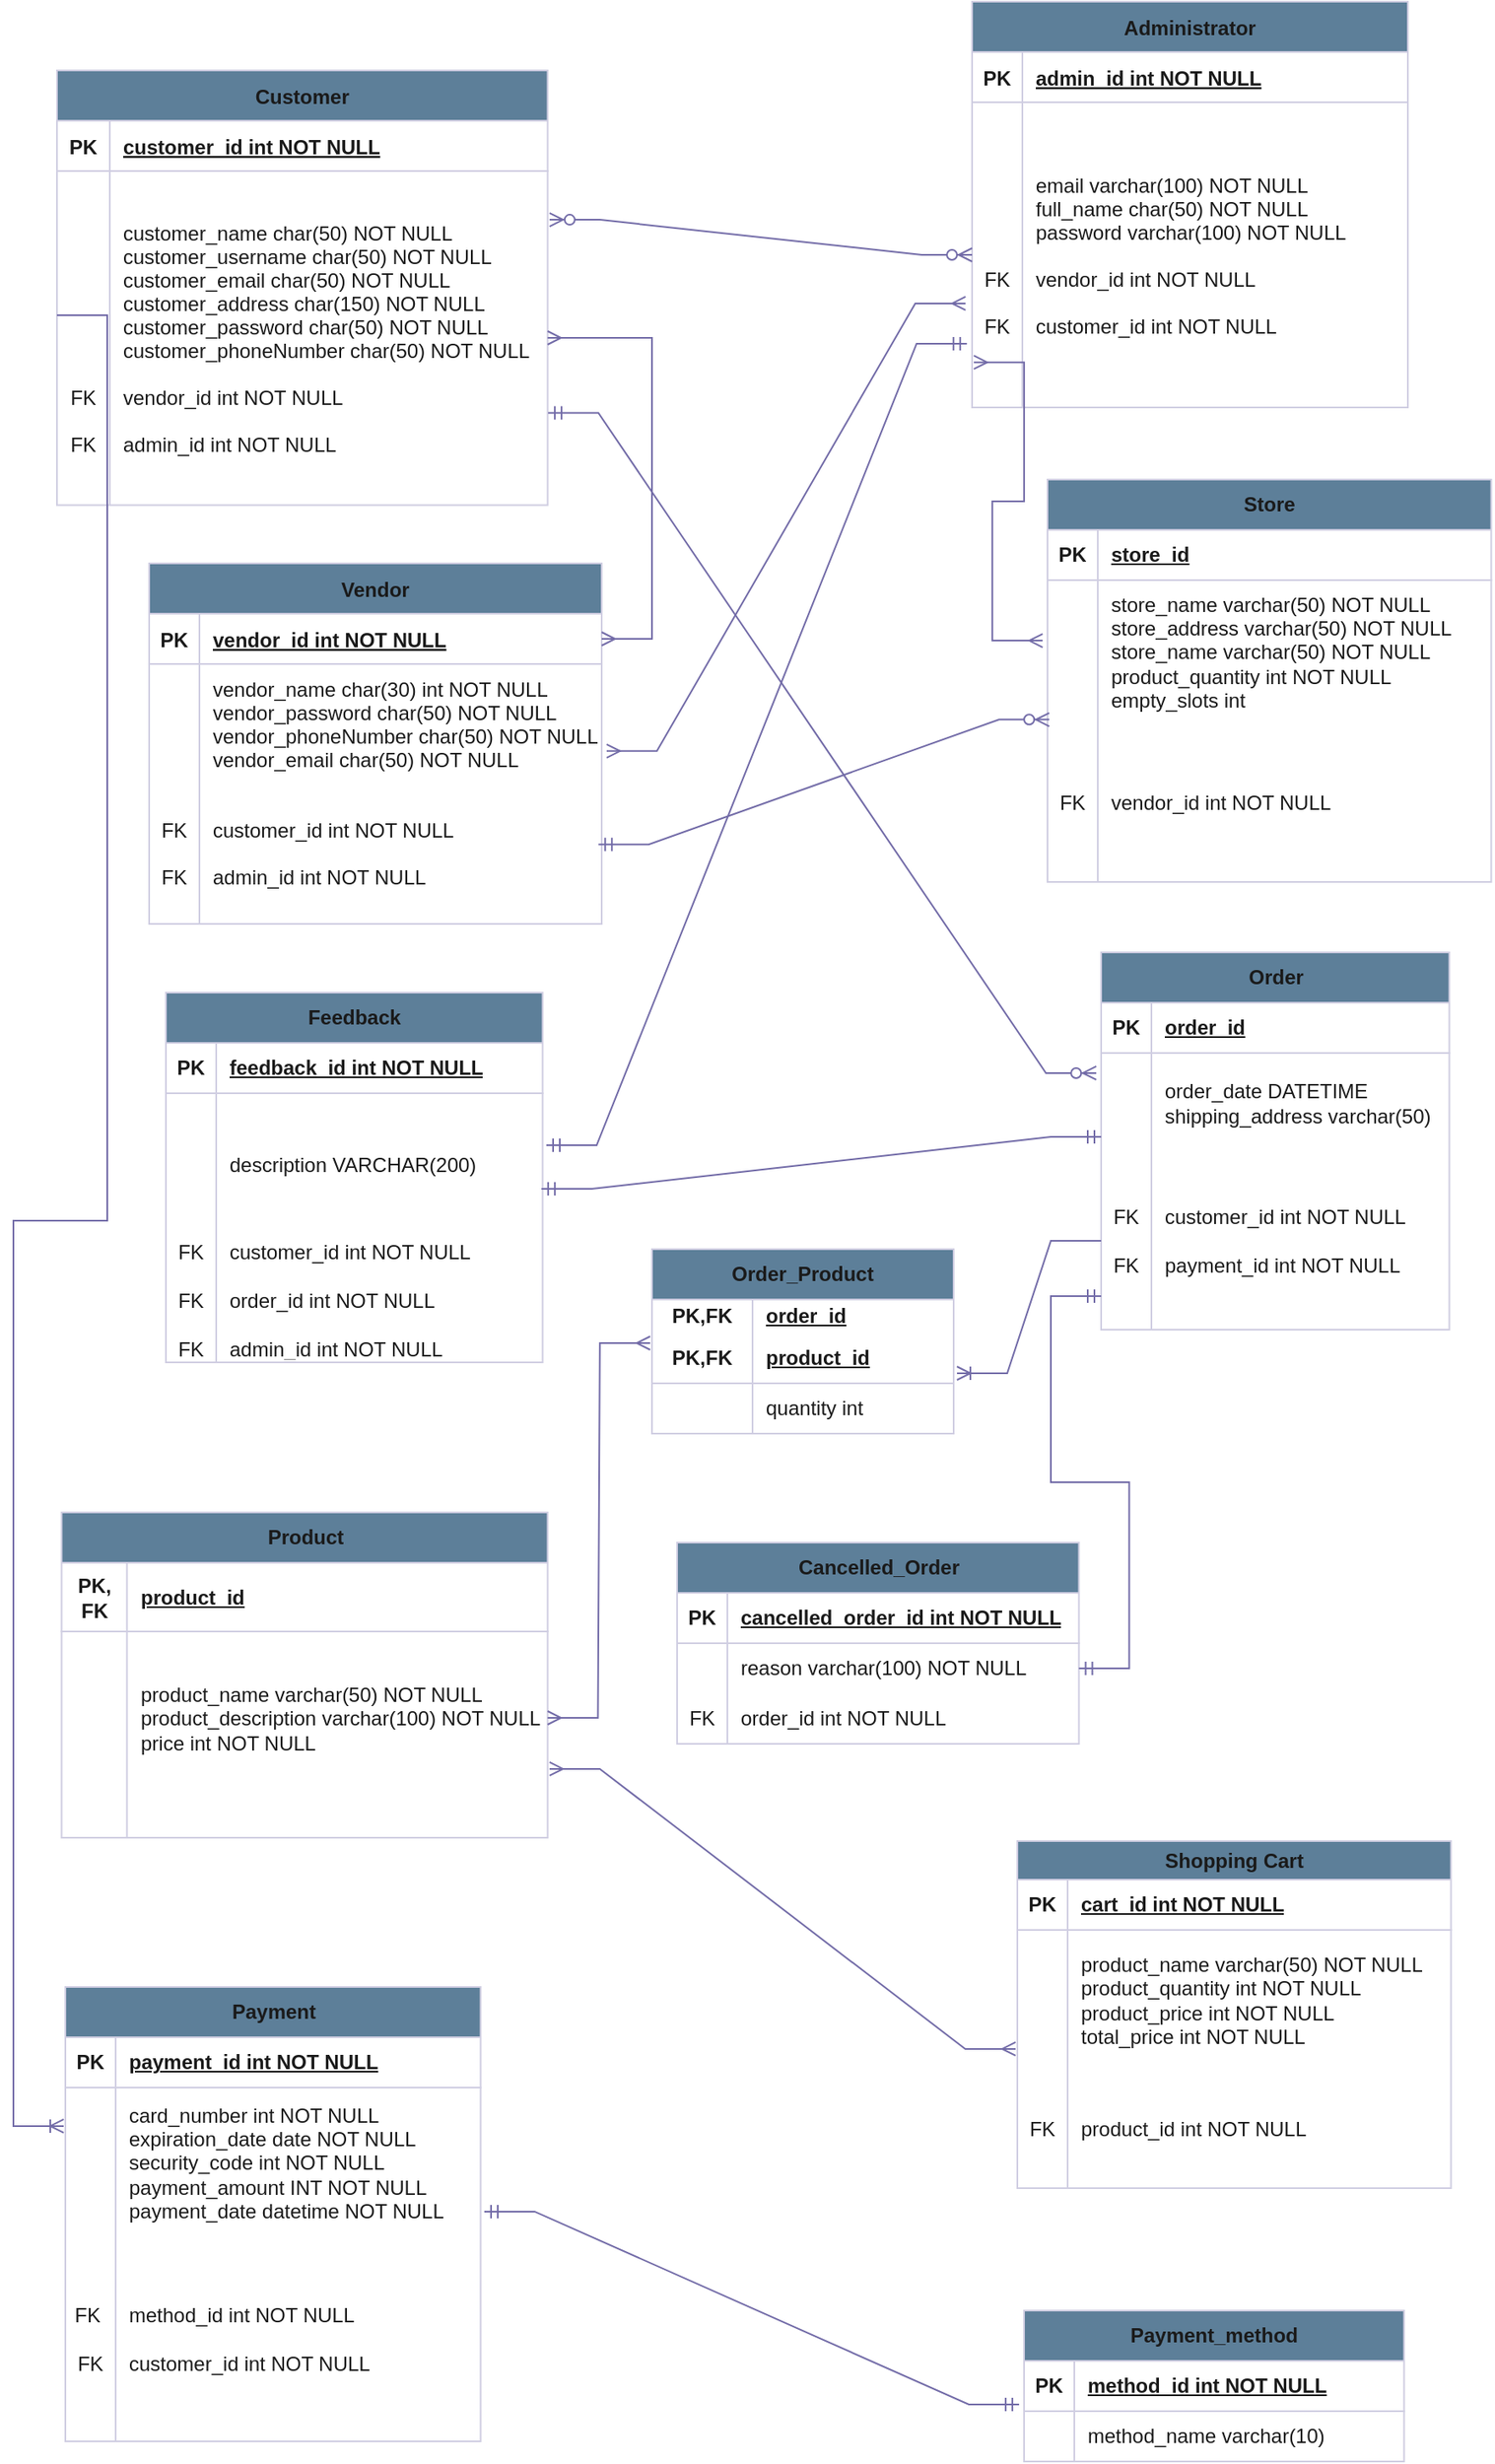 <mxfile version="21.2.8" type="device">
  <diagram id="R2lEEEUBdFMjLlhIrx00" name="Page-1">
    <mxGraphModel dx="1970" dy="532" grid="0" gridSize="10" guides="1" tooltips="1" connect="1" arrows="0" fold="1" page="1" pageScale="1" pageWidth="850" pageHeight="1100" math="0" shadow="0" extFonts="Permanent Marker^https://fonts.googleapis.com/css?family=Permanent+Marker">
      <root>
        <mxCell id="0" />
        <mxCell id="1" parent="0" />
        <mxCell id="C-vyLk0tnHw3VtMMgP7b-2" value="Administrator" style="shape=table;startSize=30;container=1;collapsible=1;childLayout=tableLayout;fixedRows=1;rowLines=0;fontStyle=1;align=center;resizeLast=1;rounded=0;swimlaneLine=1;labelBackgroundColor=none;fillColor=#5D7F99;strokeColor=#D0CEE2;fontColor=#1A1A1A;" parent="1" vertex="1">
          <mxGeometry x="549" y="3" width="260" height="242" as="geometry">
            <mxRectangle x="450" y="120" width="120" height="30" as="alternateBounds" />
          </mxGeometry>
        </mxCell>
        <mxCell id="C-vyLk0tnHw3VtMMgP7b-3" value="" style="shape=partialRectangle;collapsible=0;dropTarget=0;pointerEvents=0;fillColor=none;points=[[0,0.5],[1,0.5]];portConstraint=eastwest;top=0;left=0;right=0;bottom=1;labelBackgroundColor=none;strokeColor=#D0CEE2;fontColor=#1A1A1A;" parent="C-vyLk0tnHw3VtMMgP7b-2" vertex="1">
          <mxGeometry y="30" width="260" height="30" as="geometry" />
        </mxCell>
        <mxCell id="C-vyLk0tnHw3VtMMgP7b-4" value="PK" style="shape=partialRectangle;overflow=hidden;connectable=0;fillColor=none;top=0;left=0;bottom=0;right=0;fontStyle=1;labelBackgroundColor=none;strokeColor=#D0CEE2;fontColor=#1A1A1A;" parent="C-vyLk0tnHw3VtMMgP7b-3" vertex="1">
          <mxGeometry width="30" height="30" as="geometry">
            <mxRectangle width="30" height="30" as="alternateBounds" />
          </mxGeometry>
        </mxCell>
        <mxCell id="C-vyLk0tnHw3VtMMgP7b-5" value="admin_id int NOT NULL " style="shape=partialRectangle;overflow=hidden;connectable=0;fillColor=none;top=0;left=0;bottom=0;right=0;align=left;spacingLeft=6;fontStyle=5;labelBackgroundColor=none;strokeColor=#D0CEE2;fontColor=#1A1A1A;" parent="C-vyLk0tnHw3VtMMgP7b-3" vertex="1">
          <mxGeometry x="30" width="230" height="30" as="geometry">
            <mxRectangle width="230" height="30" as="alternateBounds" />
          </mxGeometry>
        </mxCell>
        <mxCell id="C-vyLk0tnHw3VtMMgP7b-9" value="" style="shape=partialRectangle;collapsible=0;dropTarget=0;pointerEvents=0;fillColor=none;points=[[0,0.5],[1,0.5]];portConstraint=eastwest;top=0;left=0;right=0;bottom=0;labelBackgroundColor=none;strokeColor=#D0CEE2;fontColor=#1A1A1A;" parent="C-vyLk0tnHw3VtMMgP7b-2" vertex="1">
          <mxGeometry y="60" width="260" height="182" as="geometry" />
        </mxCell>
        <mxCell id="C-vyLk0tnHw3VtMMgP7b-10" value="&#xa;&#xa;&#xa;&#xa;FK&#xa;&#xa;FK" style="shape=partialRectangle;overflow=hidden;connectable=0;fillColor=none;top=0;left=0;bottom=0;right=0;labelBackgroundColor=none;strokeColor=#D0CEE2;fontColor=#1A1A1A;" parent="C-vyLk0tnHw3VtMMgP7b-9" vertex="1">
          <mxGeometry width="30" height="182" as="geometry">
            <mxRectangle width="30" height="182" as="alternateBounds" />
          </mxGeometry>
        </mxCell>
        <mxCell id="C-vyLk0tnHw3VtMMgP7b-11" value="email varchar(100) NOT NULL&#xa;full_name char(50) NOT NULL&#xa;password varchar(100) NOT NULL&#xa;&#xa;vendor_id int NOT NULL&#xa;&#xa;customer_id int NOT NULL" style="shape=partialRectangle;overflow=hidden;connectable=0;fillColor=none;top=0;left=0;bottom=0;right=0;align=left;spacingLeft=6;labelBackgroundColor=none;strokeColor=#D0CEE2;fontColor=#1A1A1A;" parent="C-vyLk0tnHw3VtMMgP7b-9" vertex="1">
          <mxGeometry x="30" width="230" height="182" as="geometry">
            <mxRectangle width="230" height="182" as="alternateBounds" />
          </mxGeometry>
        </mxCell>
        <mxCell id="C-vyLk0tnHw3VtMMgP7b-13" value="Vendor" style="shape=table;startSize=30;container=1;collapsible=1;childLayout=tableLayout;fixedRows=1;rowLines=0;fontStyle=1;align=center;resizeLast=1;labelBackgroundColor=none;fillColor=#5D7F99;strokeColor=#D0CEE2;fontColor=#1A1A1A;" parent="1" vertex="1">
          <mxGeometry x="58" y="338" width="270" height="215" as="geometry" />
        </mxCell>
        <mxCell id="C-vyLk0tnHw3VtMMgP7b-14" value="" style="shape=partialRectangle;collapsible=0;dropTarget=0;pointerEvents=0;fillColor=none;points=[[0,0.5],[1,0.5]];portConstraint=eastwest;top=0;left=0;right=0;bottom=1;labelBackgroundColor=none;strokeColor=#D0CEE2;fontColor=#1A1A1A;" parent="C-vyLk0tnHw3VtMMgP7b-13" vertex="1">
          <mxGeometry y="30" width="270" height="30" as="geometry" />
        </mxCell>
        <mxCell id="C-vyLk0tnHw3VtMMgP7b-15" value="PK" style="shape=partialRectangle;overflow=hidden;connectable=0;fillColor=none;top=0;left=0;bottom=0;right=0;fontStyle=1;labelBackgroundColor=none;strokeColor=#D0CEE2;fontColor=#1A1A1A;" parent="C-vyLk0tnHw3VtMMgP7b-14" vertex="1">
          <mxGeometry width="30" height="30" as="geometry">
            <mxRectangle width="30" height="30" as="alternateBounds" />
          </mxGeometry>
        </mxCell>
        <mxCell id="C-vyLk0tnHw3VtMMgP7b-16" value="vendor_id int NOT NULL " style="shape=partialRectangle;overflow=hidden;connectable=0;fillColor=none;top=0;left=0;bottom=0;right=0;align=left;spacingLeft=6;fontStyle=5;labelBackgroundColor=none;strokeColor=#D0CEE2;fontColor=#1A1A1A;" parent="C-vyLk0tnHw3VtMMgP7b-14" vertex="1">
          <mxGeometry x="30" width="240" height="30" as="geometry">
            <mxRectangle width="240" height="30" as="alternateBounds" />
          </mxGeometry>
        </mxCell>
        <mxCell id="C-vyLk0tnHw3VtMMgP7b-17" value="" style="shape=partialRectangle;collapsible=0;dropTarget=0;pointerEvents=0;fillColor=none;points=[[0,0.5],[1,0.5]];portConstraint=eastwest;top=0;left=0;right=0;bottom=0;labelBackgroundColor=none;strokeColor=#D0CEE2;fontColor=#1A1A1A;" parent="C-vyLk0tnHw3VtMMgP7b-13" vertex="1">
          <mxGeometry y="60" width="270" height="155" as="geometry" />
        </mxCell>
        <mxCell id="C-vyLk0tnHw3VtMMgP7b-18" value="&#xa;&#xa;&#xa;&#xa;&#xa;FK&#xa;&#xa;FK" style="shape=partialRectangle;overflow=hidden;connectable=0;fillColor=none;top=0;left=0;bottom=0;right=0;labelBackgroundColor=none;strokeColor=#D0CEE2;fontColor=#1A1A1A;" parent="C-vyLk0tnHw3VtMMgP7b-17" vertex="1">
          <mxGeometry width="30" height="155" as="geometry">
            <mxRectangle width="30" height="155" as="alternateBounds" />
          </mxGeometry>
        </mxCell>
        <mxCell id="C-vyLk0tnHw3VtMMgP7b-19" value="vendor_name char(30) int NOT NULL&#xa;vendor_password char(50) NOT NULL&#xa;vendor_phoneNumber char(50) NOT NULL&#xa;vendor_email char(50) NOT NULL&#xa;&#xa;&#xa;customer_id int NOT NULL&#xa;&#xa;admin_id int NOT NULL&#xa;" style="shape=partialRectangle;overflow=hidden;connectable=0;fillColor=none;top=0;left=0;bottom=0;right=0;align=left;spacingLeft=6;labelBackgroundColor=none;strokeColor=#D0CEE2;fontColor=#1A1A1A;" parent="C-vyLk0tnHw3VtMMgP7b-17" vertex="1">
          <mxGeometry x="30" width="240" height="155" as="geometry">
            <mxRectangle width="240" height="155" as="alternateBounds" />
          </mxGeometry>
        </mxCell>
        <mxCell id="C-vyLk0tnHw3VtMMgP7b-23" value="Customer" style="shape=table;startSize=30;container=1;collapsible=1;childLayout=tableLayout;fixedRows=1;rowLines=0;fontStyle=1;align=center;resizeLast=1;labelBackgroundColor=none;fillColor=#5D7F99;strokeColor=#D0CEE2;fontColor=#1A1A1A;" parent="1" vertex="1">
          <mxGeometry x="3" y="44" width="292.75" height="259.25" as="geometry" />
        </mxCell>
        <mxCell id="C-vyLk0tnHw3VtMMgP7b-24" value="" style="shape=partialRectangle;collapsible=0;dropTarget=0;pointerEvents=0;fillColor=none;points=[[0,0.5],[1,0.5]];portConstraint=eastwest;top=0;left=0;right=0;bottom=1;labelBackgroundColor=none;strokeColor=#D0CEE2;fontColor=#1A1A1A;" parent="C-vyLk0tnHw3VtMMgP7b-23" vertex="1">
          <mxGeometry y="30" width="292.75" height="30" as="geometry" />
        </mxCell>
        <mxCell id="C-vyLk0tnHw3VtMMgP7b-25" value="PK" style="shape=partialRectangle;overflow=hidden;connectable=0;fillColor=none;top=0;left=0;bottom=0;right=0;fontStyle=1;labelBackgroundColor=none;strokeColor=#D0CEE2;fontColor=#1A1A1A;" parent="C-vyLk0tnHw3VtMMgP7b-24" vertex="1">
          <mxGeometry width="31.5" height="30" as="geometry">
            <mxRectangle width="31.5" height="30" as="alternateBounds" />
          </mxGeometry>
        </mxCell>
        <mxCell id="C-vyLk0tnHw3VtMMgP7b-26" value="customer_id int NOT NULL " style="shape=partialRectangle;overflow=hidden;connectable=0;fillColor=none;top=0;left=0;bottom=0;right=0;align=left;spacingLeft=6;fontStyle=5;labelBackgroundColor=none;strokeColor=#D0CEE2;fontColor=#1A1A1A;" parent="C-vyLk0tnHw3VtMMgP7b-24" vertex="1">
          <mxGeometry x="31.5" width="261.25" height="30" as="geometry">
            <mxRectangle width="261.25" height="30" as="alternateBounds" />
          </mxGeometry>
        </mxCell>
        <mxCell id="C-vyLk0tnHw3VtMMgP7b-27" value="" style="shape=partialRectangle;collapsible=0;dropTarget=0;pointerEvents=0;fillColor=none;points=[[0,0.5],[1,0.5]];portConstraint=eastwest;top=0;left=0;right=0;bottom=0;labelBackgroundColor=none;strokeColor=#D0CEE2;fontColor=#1A1A1A;" parent="C-vyLk0tnHw3VtMMgP7b-23" vertex="1">
          <mxGeometry y="60" width="292.75" height="199" as="geometry" />
        </mxCell>
        <mxCell id="C-vyLk0tnHw3VtMMgP7b-28" value="&#xa;&#xa;&#xa;&#xa;&#xa;&#xa;&#xa;FK&#xa;&#xa;FK" style="shape=partialRectangle;overflow=hidden;connectable=0;fillColor=none;top=0;left=0;bottom=0;right=0;labelBackgroundColor=none;strokeColor=#D0CEE2;fontColor=#1A1A1A;" parent="C-vyLk0tnHw3VtMMgP7b-27" vertex="1">
          <mxGeometry width="31.5" height="199" as="geometry">
            <mxRectangle width="31.5" height="199" as="alternateBounds" />
          </mxGeometry>
        </mxCell>
        <mxCell id="C-vyLk0tnHw3VtMMgP7b-29" value="customer_name char(50) NOT NULL&#xa;customer_username char(50) NOT NULL&#xa;customer_email char(50) NOT NULL&#xa;customer_address char(150) NOT NULL&#xa;customer_password char(50) NOT NULL&#xa;customer_phoneNumber char(50) NOT NULL&#xa;&#xa;vendor_id int NOT NULL&#xa;&#xa;admin_id int NOT NULL" style="shape=partialRectangle;overflow=hidden;connectable=0;fillColor=none;top=0;left=0;bottom=0;right=0;align=left;spacingLeft=6;labelBackgroundColor=none;strokeColor=#D0CEE2;fontColor=#1A1A1A;" parent="C-vyLk0tnHw3VtMMgP7b-27" vertex="1">
          <mxGeometry x="31.5" width="261.25" height="199" as="geometry">
            <mxRectangle width="261.25" height="199" as="alternateBounds" />
          </mxGeometry>
        </mxCell>
        <mxCell id="2vAVYUKRuK6snD1z7z8g-1" value="" style="edgeStyle=entityRelationEdgeStyle;fontSize=12;html=1;endArrow=ERzeroToMany;endFill=1;startArrow=ERzeroToMany;rounded=0;exitX=1.004;exitY=0.146;exitDx=0;exitDy=0;labelBackgroundColor=none;strokeColor=#736CA8;fontColor=default;exitPerimeter=0;" parent="1" source="C-vyLk0tnHw3VtMMgP7b-27" edge="1" target="C-vyLk0tnHw3VtMMgP7b-9">
          <mxGeometry width="100" height="100" relative="1" as="geometry">
            <mxPoint x="355" y="266" as="sourcePoint" />
            <mxPoint x="450" y="166" as="targetPoint" />
          </mxGeometry>
        </mxCell>
        <mxCell id="b9A2-R6nd02XEGGfmgkH-1" value="Feedback" style="shape=table;startSize=30;container=1;collapsible=1;childLayout=tableLayout;fixedRows=1;rowLines=0;fontStyle=1;align=center;resizeLast=1;html=1;labelBackgroundColor=none;fillColor=#5D7F99;strokeColor=#D0CEE2;fontColor=#1A1A1A;" vertex="1" parent="1">
          <mxGeometry x="68" y="594" width="224.75" height="220.5" as="geometry" />
        </mxCell>
        <mxCell id="b9A2-R6nd02XEGGfmgkH-2" value="" style="shape=tableRow;horizontal=0;startSize=0;swimlaneHead=0;swimlaneBody=0;fillColor=none;collapsible=0;dropTarget=0;points=[[0,0.5],[1,0.5]];portConstraint=eastwest;top=0;left=0;right=0;bottom=1;labelBackgroundColor=none;strokeColor=#D0CEE2;fontColor=#1A1A1A;" vertex="1" parent="b9A2-R6nd02XEGGfmgkH-1">
          <mxGeometry y="30" width="224.75" height="30" as="geometry" />
        </mxCell>
        <mxCell id="b9A2-R6nd02XEGGfmgkH-3" value="PK" style="shape=partialRectangle;connectable=0;fillColor=none;top=0;left=0;bottom=0;right=0;fontStyle=1;overflow=hidden;whiteSpace=wrap;html=1;labelBackgroundColor=none;strokeColor=#D0CEE2;fontColor=#1A1A1A;" vertex="1" parent="b9A2-R6nd02XEGGfmgkH-2">
          <mxGeometry width="30" height="30" as="geometry">
            <mxRectangle width="30" height="30" as="alternateBounds" />
          </mxGeometry>
        </mxCell>
        <mxCell id="b9A2-R6nd02XEGGfmgkH-4" value="feedback_id int NOT NULL" style="shape=partialRectangle;connectable=0;fillColor=none;top=0;left=0;bottom=0;right=0;align=left;spacingLeft=6;fontStyle=5;overflow=hidden;whiteSpace=wrap;html=1;labelBackgroundColor=none;strokeColor=#D0CEE2;fontColor=#1A1A1A;" vertex="1" parent="b9A2-R6nd02XEGGfmgkH-2">
          <mxGeometry x="30" width="194.75" height="30" as="geometry">
            <mxRectangle width="194.75" height="30" as="alternateBounds" />
          </mxGeometry>
        </mxCell>
        <mxCell id="b9A2-R6nd02XEGGfmgkH-5" value="" style="shape=tableRow;horizontal=0;startSize=0;swimlaneHead=0;swimlaneBody=0;fillColor=none;collapsible=0;dropTarget=0;points=[[0,0.5],[1,0.5]];portConstraint=eastwest;top=0;left=0;right=0;bottom=0;labelBackgroundColor=none;strokeColor=#D0CEE2;fontColor=#1A1A1A;" vertex="1" parent="b9A2-R6nd02XEGGfmgkH-1">
          <mxGeometry y="60" width="224.75" height="85" as="geometry" />
        </mxCell>
        <mxCell id="b9A2-R6nd02XEGGfmgkH-6" value="" style="shape=partialRectangle;connectable=0;fillColor=none;top=0;left=0;bottom=0;right=0;editable=1;overflow=hidden;whiteSpace=wrap;html=1;labelBackgroundColor=none;strokeColor=#D0CEE2;fontColor=#1A1A1A;" vertex="1" parent="b9A2-R6nd02XEGGfmgkH-5">
          <mxGeometry width="30" height="85" as="geometry">
            <mxRectangle width="30" height="85" as="alternateBounds" />
          </mxGeometry>
        </mxCell>
        <mxCell id="b9A2-R6nd02XEGGfmgkH-7" value="description VARCHAR(200)&lt;br&gt;" style="shape=partialRectangle;connectable=0;fillColor=none;top=0;left=0;bottom=0;right=0;align=left;spacingLeft=6;overflow=hidden;whiteSpace=wrap;html=1;labelBackgroundColor=none;strokeColor=#D0CEE2;fontColor=#1A1A1A;" vertex="1" parent="b9A2-R6nd02XEGGfmgkH-5">
          <mxGeometry x="30" width="194.75" height="85" as="geometry">
            <mxRectangle width="194.75" height="85" as="alternateBounds" />
          </mxGeometry>
        </mxCell>
        <mxCell id="b9A2-R6nd02XEGGfmgkH-11" value="" style="shape=tableRow;horizontal=0;startSize=0;swimlaneHead=0;swimlaneBody=0;fillColor=none;collapsible=0;dropTarget=0;points=[[0,0.5],[1,0.5]];portConstraint=eastwest;top=0;left=0;right=0;bottom=0;labelBackgroundColor=none;strokeColor=#D0CEE2;fontColor=#1A1A1A;" vertex="1" parent="b9A2-R6nd02XEGGfmgkH-1">
          <mxGeometry y="145" width="224.75" height="75" as="geometry" />
        </mxCell>
        <mxCell id="b9A2-R6nd02XEGGfmgkH-12" value="FK&lt;br&gt;&lt;br&gt;FK&lt;br&gt;&lt;br&gt;FK" style="shape=partialRectangle;connectable=0;fillColor=none;top=0;left=0;bottom=0;right=0;editable=1;overflow=hidden;whiteSpace=wrap;html=1;labelBackgroundColor=none;strokeColor=#D0CEE2;fontColor=#1A1A1A;" vertex="1" parent="b9A2-R6nd02XEGGfmgkH-11">
          <mxGeometry width="30" height="75" as="geometry">
            <mxRectangle width="30" height="75" as="alternateBounds" />
          </mxGeometry>
        </mxCell>
        <mxCell id="b9A2-R6nd02XEGGfmgkH-13" value="customer_id int NOT NULL&lt;br&gt;&lt;br&gt;order_id int NOT NULL&lt;br&gt;&lt;br&gt;admin_id int NOT NULL" style="shape=partialRectangle;connectable=0;fillColor=none;top=0;left=0;bottom=0;right=0;align=left;spacingLeft=6;overflow=hidden;whiteSpace=wrap;html=1;labelBackgroundColor=none;strokeColor=#D0CEE2;fontColor=#1A1A1A;" vertex="1" parent="b9A2-R6nd02XEGGfmgkH-11">
          <mxGeometry x="30" width="194.75" height="75" as="geometry">
            <mxRectangle width="194.75" height="75" as="alternateBounds" />
          </mxGeometry>
        </mxCell>
        <mxCell id="b9A2-R6nd02XEGGfmgkH-16" value="Order" style="shape=table;startSize=30;container=1;collapsible=1;childLayout=tableLayout;fixedRows=1;rowLines=0;fontStyle=1;align=center;resizeLast=1;html=1;labelBackgroundColor=none;fillColor=#5D7F99;strokeColor=#D0CEE2;fontColor=#1A1A1A;" vertex="1" parent="1">
          <mxGeometry x="626" y="570" width="207.75" height="225" as="geometry" />
        </mxCell>
        <mxCell id="b9A2-R6nd02XEGGfmgkH-17" value="" style="shape=tableRow;horizontal=0;startSize=0;swimlaneHead=0;swimlaneBody=0;fillColor=none;collapsible=0;dropTarget=0;points=[[0,0.5],[1,0.5]];portConstraint=eastwest;top=0;left=0;right=0;bottom=1;labelBackgroundColor=none;strokeColor=#D0CEE2;fontColor=#1A1A1A;" vertex="1" parent="b9A2-R6nd02XEGGfmgkH-16">
          <mxGeometry y="30" width="207.75" height="30" as="geometry" />
        </mxCell>
        <mxCell id="b9A2-R6nd02XEGGfmgkH-18" value="PK" style="shape=partialRectangle;connectable=0;fillColor=none;top=0;left=0;bottom=0;right=0;fontStyle=1;overflow=hidden;whiteSpace=wrap;html=1;labelBackgroundColor=none;strokeColor=#D0CEE2;fontColor=#1A1A1A;" vertex="1" parent="b9A2-R6nd02XEGGfmgkH-17">
          <mxGeometry width="30" height="30" as="geometry">
            <mxRectangle width="30" height="30" as="alternateBounds" />
          </mxGeometry>
        </mxCell>
        <mxCell id="b9A2-R6nd02XEGGfmgkH-19" value="order_id" style="shape=partialRectangle;connectable=0;fillColor=none;top=0;left=0;bottom=0;right=0;align=left;spacingLeft=6;fontStyle=5;overflow=hidden;whiteSpace=wrap;html=1;labelBackgroundColor=none;strokeColor=#D0CEE2;fontColor=#1A1A1A;" vertex="1" parent="b9A2-R6nd02XEGGfmgkH-17">
          <mxGeometry x="30" width="177.75" height="30" as="geometry">
            <mxRectangle width="177.75" height="30" as="alternateBounds" />
          </mxGeometry>
        </mxCell>
        <mxCell id="b9A2-R6nd02XEGGfmgkH-20" value="" style="shape=tableRow;horizontal=0;startSize=0;swimlaneHead=0;swimlaneBody=0;fillColor=none;collapsible=0;dropTarget=0;points=[[0,0.5],[1,0.5]];portConstraint=eastwest;top=0;left=0;right=0;bottom=0;labelBackgroundColor=none;strokeColor=#D0CEE2;fontColor=#1A1A1A;" vertex="1" parent="b9A2-R6nd02XEGGfmgkH-16">
          <mxGeometry y="60" width="207.75" height="59" as="geometry" />
        </mxCell>
        <mxCell id="b9A2-R6nd02XEGGfmgkH-21" value="" style="shape=partialRectangle;connectable=0;fillColor=none;top=0;left=0;bottom=0;right=0;editable=1;overflow=hidden;whiteSpace=wrap;html=1;labelBackgroundColor=none;strokeColor=#D0CEE2;fontColor=#1A1A1A;" vertex="1" parent="b9A2-R6nd02XEGGfmgkH-20">
          <mxGeometry width="30" height="59" as="geometry">
            <mxRectangle width="30" height="59" as="alternateBounds" />
          </mxGeometry>
        </mxCell>
        <mxCell id="b9A2-R6nd02XEGGfmgkH-22" value="order_date DATETIME&lt;br&gt;shipping_address varchar(50)" style="shape=partialRectangle;connectable=0;fillColor=none;top=0;left=0;bottom=0;right=0;align=left;spacingLeft=6;overflow=hidden;whiteSpace=wrap;html=1;labelBackgroundColor=none;strokeColor=#D0CEE2;fontColor=#1A1A1A;" vertex="1" parent="b9A2-R6nd02XEGGfmgkH-20">
          <mxGeometry x="30" width="177.75" height="59" as="geometry">
            <mxRectangle width="177.75" height="59" as="alternateBounds" />
          </mxGeometry>
        </mxCell>
        <mxCell id="b9A2-R6nd02XEGGfmgkH-26" value="" style="shape=tableRow;horizontal=0;startSize=0;swimlaneHead=0;swimlaneBody=0;fillColor=none;collapsible=0;dropTarget=0;points=[[0,0.5],[1,0.5]];portConstraint=eastwest;top=0;left=0;right=0;bottom=0;labelBackgroundColor=none;strokeColor=#D0CEE2;fontColor=#1A1A1A;" vertex="1" parent="b9A2-R6nd02XEGGfmgkH-16">
          <mxGeometry y="119" width="207.75" height="106" as="geometry" />
        </mxCell>
        <mxCell id="b9A2-R6nd02XEGGfmgkH-27" value="FK&lt;br&gt;&lt;br&gt;FK" style="shape=partialRectangle;connectable=0;fillColor=none;top=0;left=0;bottom=0;right=0;editable=1;overflow=hidden;whiteSpace=wrap;html=1;labelBackgroundColor=none;strokeColor=#D0CEE2;fontColor=#1A1A1A;" vertex="1" parent="b9A2-R6nd02XEGGfmgkH-26">
          <mxGeometry width="30" height="106" as="geometry">
            <mxRectangle width="30" height="106" as="alternateBounds" />
          </mxGeometry>
        </mxCell>
        <mxCell id="b9A2-R6nd02XEGGfmgkH-28" value="customer_id int NOT NULL&lt;br&gt;&lt;br&gt;payment_id int NOT NULL" style="shape=partialRectangle;connectable=0;fillColor=none;top=0;left=0;bottom=0;right=0;align=left;spacingLeft=6;overflow=hidden;whiteSpace=wrap;html=1;labelBackgroundColor=none;strokeColor=#D0CEE2;fontColor=#1A1A1A;" vertex="1" parent="b9A2-R6nd02XEGGfmgkH-26">
          <mxGeometry x="30" width="177.75" height="106" as="geometry">
            <mxRectangle width="177.75" height="106" as="alternateBounds" />
          </mxGeometry>
        </mxCell>
        <mxCell id="b9A2-R6nd02XEGGfmgkH-29" value="Product" style="shape=table;startSize=30;container=1;collapsible=1;childLayout=tableLayout;fixedRows=1;rowLines=0;fontStyle=1;align=center;resizeLast=1;html=1;labelBackgroundColor=none;fillColor=#5D7F99;strokeColor=#D0CEE2;fontColor=#1A1A1A;" vertex="1" parent="1">
          <mxGeometry x="5.75" y="904" width="290" height="194" as="geometry" />
        </mxCell>
        <mxCell id="b9A2-R6nd02XEGGfmgkH-30" value="" style="shape=tableRow;horizontal=0;startSize=0;swimlaneHead=0;swimlaneBody=0;fillColor=none;collapsible=0;dropTarget=0;points=[[0,0.5],[1,0.5]];portConstraint=eastwest;top=0;left=0;right=0;bottom=1;labelBackgroundColor=none;strokeColor=#D0CEE2;fontColor=#1A1A1A;" vertex="1" parent="b9A2-R6nd02XEGGfmgkH-29">
          <mxGeometry y="30" width="290" height="41" as="geometry" />
        </mxCell>
        <mxCell id="b9A2-R6nd02XEGGfmgkH-31" value="PK, FK" style="shape=partialRectangle;connectable=0;fillColor=none;top=0;left=0;bottom=0;right=0;fontStyle=1;overflow=hidden;whiteSpace=wrap;html=1;labelBackgroundColor=none;strokeColor=#D0CEE2;fontColor=#1A1A1A;" vertex="1" parent="b9A2-R6nd02XEGGfmgkH-30">
          <mxGeometry width="39" height="41" as="geometry">
            <mxRectangle width="39" height="41" as="alternateBounds" />
          </mxGeometry>
        </mxCell>
        <mxCell id="b9A2-R6nd02XEGGfmgkH-32" value="product_id" style="shape=partialRectangle;connectable=0;fillColor=none;top=0;left=0;bottom=0;right=0;align=left;spacingLeft=6;fontStyle=5;overflow=hidden;whiteSpace=wrap;html=1;labelBackgroundColor=none;strokeColor=#D0CEE2;fontColor=#1A1A1A;" vertex="1" parent="b9A2-R6nd02XEGGfmgkH-30">
          <mxGeometry x="39" width="251" height="41" as="geometry">
            <mxRectangle width="251" height="41" as="alternateBounds" />
          </mxGeometry>
        </mxCell>
        <mxCell id="b9A2-R6nd02XEGGfmgkH-33" value="" style="shape=tableRow;horizontal=0;startSize=0;swimlaneHead=0;swimlaneBody=0;fillColor=none;collapsible=0;dropTarget=0;points=[[0,0.5],[1,0.5]];portConstraint=eastwest;top=0;left=0;right=0;bottom=0;labelBackgroundColor=none;strokeColor=#D0CEE2;fontColor=#1A1A1A;" vertex="1" parent="b9A2-R6nd02XEGGfmgkH-29">
          <mxGeometry y="71" width="290" height="103" as="geometry" />
        </mxCell>
        <mxCell id="b9A2-R6nd02XEGGfmgkH-34" value="" style="shape=partialRectangle;connectable=0;fillColor=none;top=0;left=0;bottom=0;right=0;editable=1;overflow=hidden;whiteSpace=wrap;html=1;labelBackgroundColor=none;strokeColor=#D0CEE2;fontColor=#1A1A1A;" vertex="1" parent="b9A2-R6nd02XEGGfmgkH-33">
          <mxGeometry width="39" height="103" as="geometry">
            <mxRectangle width="39" height="103" as="alternateBounds" />
          </mxGeometry>
        </mxCell>
        <mxCell id="b9A2-R6nd02XEGGfmgkH-35" value="product_name varchar(50) NOT NULL&lt;br&gt;product_description varchar(100) NOT NULL&lt;br&gt;price int NOT NULL" style="shape=partialRectangle;connectable=0;fillColor=none;top=0;left=0;bottom=0;right=0;align=left;spacingLeft=6;overflow=hidden;whiteSpace=wrap;html=1;labelBackgroundColor=none;strokeColor=#D0CEE2;fontColor=#1A1A1A;" vertex="1" parent="b9A2-R6nd02XEGGfmgkH-33">
          <mxGeometry x="39" width="251" height="103" as="geometry">
            <mxRectangle width="251" height="103" as="alternateBounds" />
          </mxGeometry>
        </mxCell>
        <mxCell id="b9A2-R6nd02XEGGfmgkH-39" value="" style="shape=tableRow;horizontal=0;startSize=0;swimlaneHead=0;swimlaneBody=0;fillColor=none;collapsible=0;dropTarget=0;points=[[0,0.5],[1,0.5]];portConstraint=eastwest;top=0;left=0;right=0;bottom=0;labelBackgroundColor=none;strokeColor=#D0CEE2;fontColor=#1A1A1A;" vertex="1" parent="b9A2-R6nd02XEGGfmgkH-29">
          <mxGeometry y="174" width="290" height="20" as="geometry" />
        </mxCell>
        <mxCell id="b9A2-R6nd02XEGGfmgkH-40" value="" style="shape=partialRectangle;connectable=0;fillColor=none;top=0;left=0;bottom=0;right=0;editable=1;overflow=hidden;whiteSpace=wrap;html=1;labelBackgroundColor=none;strokeColor=#D0CEE2;fontColor=#1A1A1A;" vertex="1" parent="b9A2-R6nd02XEGGfmgkH-39">
          <mxGeometry width="39" height="20" as="geometry">
            <mxRectangle width="39" height="20" as="alternateBounds" />
          </mxGeometry>
        </mxCell>
        <mxCell id="b9A2-R6nd02XEGGfmgkH-41" value="" style="shape=partialRectangle;connectable=0;fillColor=none;top=0;left=0;bottom=0;right=0;align=left;spacingLeft=6;overflow=hidden;whiteSpace=wrap;html=1;labelBackgroundColor=none;strokeColor=#D0CEE2;fontColor=#1A1A1A;" vertex="1" parent="b9A2-R6nd02XEGGfmgkH-39">
          <mxGeometry x="39" width="251" height="20" as="geometry">
            <mxRectangle width="251" height="20" as="alternateBounds" />
          </mxGeometry>
        </mxCell>
        <mxCell id="b9A2-R6nd02XEGGfmgkH-42" value="Order_Product" style="shape=table;startSize=30;container=1;collapsible=1;childLayout=tableLayout;fixedRows=1;rowLines=0;fontStyle=1;align=center;resizeLast=1;html=1;whiteSpace=wrap;labelBackgroundColor=none;fillColor=#5D7F99;strokeColor=#D0CEE2;fontColor=#1A1A1A;" vertex="1" parent="1">
          <mxGeometry x="358" y="747" width="180" height="110" as="geometry" />
        </mxCell>
        <mxCell id="b9A2-R6nd02XEGGfmgkH-43" value="" style="shape=tableRow;horizontal=0;startSize=0;swimlaneHead=0;swimlaneBody=0;fillColor=none;collapsible=0;dropTarget=0;points=[[0,0.5],[1,0.5]];portConstraint=eastwest;top=0;left=0;right=0;bottom=0;html=1;labelBackgroundColor=none;strokeColor=#D0CEE2;fontColor=#1A1A1A;" vertex="1" parent="b9A2-R6nd02XEGGfmgkH-42">
          <mxGeometry y="30" width="180" height="20" as="geometry" />
        </mxCell>
        <mxCell id="b9A2-R6nd02XEGGfmgkH-44" value="PK,FK" style="shape=partialRectangle;connectable=0;fillColor=none;top=0;left=0;bottom=0;right=0;fontStyle=1;overflow=hidden;html=1;whiteSpace=wrap;labelBackgroundColor=none;strokeColor=#D0CEE2;fontColor=#1A1A1A;" vertex="1" parent="b9A2-R6nd02XEGGfmgkH-43">
          <mxGeometry width="60" height="20" as="geometry">
            <mxRectangle width="60" height="20" as="alternateBounds" />
          </mxGeometry>
        </mxCell>
        <mxCell id="b9A2-R6nd02XEGGfmgkH-45" value="order_id" style="shape=partialRectangle;connectable=0;fillColor=none;top=0;left=0;bottom=0;right=0;align=left;spacingLeft=6;fontStyle=5;overflow=hidden;html=1;whiteSpace=wrap;labelBackgroundColor=none;strokeColor=#D0CEE2;fontColor=#1A1A1A;" vertex="1" parent="b9A2-R6nd02XEGGfmgkH-43">
          <mxGeometry x="60" width="120" height="20" as="geometry">
            <mxRectangle width="120" height="20" as="alternateBounds" />
          </mxGeometry>
        </mxCell>
        <mxCell id="b9A2-R6nd02XEGGfmgkH-46" value="" style="shape=tableRow;horizontal=0;startSize=0;swimlaneHead=0;swimlaneBody=0;fillColor=none;collapsible=0;dropTarget=0;points=[[0,0.5],[1,0.5]];portConstraint=eastwest;top=0;left=0;right=0;bottom=1;html=1;labelBackgroundColor=none;strokeColor=#D0CEE2;fontColor=#1A1A1A;" vertex="1" parent="b9A2-R6nd02XEGGfmgkH-42">
          <mxGeometry y="50" width="180" height="30" as="geometry" />
        </mxCell>
        <mxCell id="b9A2-R6nd02XEGGfmgkH-47" value="PK,FK" style="shape=partialRectangle;connectable=0;fillColor=none;top=0;left=0;bottom=0;right=0;fontStyle=1;overflow=hidden;html=1;whiteSpace=wrap;labelBackgroundColor=none;strokeColor=#D0CEE2;fontColor=#1A1A1A;" vertex="1" parent="b9A2-R6nd02XEGGfmgkH-46">
          <mxGeometry width="60" height="30" as="geometry">
            <mxRectangle width="60" height="30" as="alternateBounds" />
          </mxGeometry>
        </mxCell>
        <mxCell id="b9A2-R6nd02XEGGfmgkH-48" value="product_id" style="shape=partialRectangle;connectable=0;fillColor=none;top=0;left=0;bottom=0;right=0;align=left;spacingLeft=6;fontStyle=5;overflow=hidden;html=1;whiteSpace=wrap;labelBackgroundColor=none;strokeColor=#D0CEE2;fontColor=#1A1A1A;" vertex="1" parent="b9A2-R6nd02XEGGfmgkH-46">
          <mxGeometry x="60" width="120" height="30" as="geometry">
            <mxRectangle width="120" height="30" as="alternateBounds" />
          </mxGeometry>
        </mxCell>
        <mxCell id="b9A2-R6nd02XEGGfmgkH-49" value="" style="shape=tableRow;horizontal=0;startSize=0;swimlaneHead=0;swimlaneBody=0;fillColor=none;collapsible=0;dropTarget=0;points=[[0,0.5],[1,0.5]];portConstraint=eastwest;top=0;left=0;right=0;bottom=0;html=1;labelBackgroundColor=none;strokeColor=#D0CEE2;fontColor=#1A1A1A;" vertex="1" parent="b9A2-R6nd02XEGGfmgkH-42">
          <mxGeometry y="80" width="180" height="30" as="geometry" />
        </mxCell>
        <mxCell id="b9A2-R6nd02XEGGfmgkH-50" value="" style="shape=partialRectangle;connectable=0;fillColor=none;top=0;left=0;bottom=0;right=0;editable=1;overflow=hidden;html=1;whiteSpace=wrap;labelBackgroundColor=none;strokeColor=#D0CEE2;fontColor=#1A1A1A;" vertex="1" parent="b9A2-R6nd02XEGGfmgkH-49">
          <mxGeometry width="60" height="30" as="geometry">
            <mxRectangle width="60" height="30" as="alternateBounds" />
          </mxGeometry>
        </mxCell>
        <mxCell id="b9A2-R6nd02XEGGfmgkH-51" value="quantity int" style="shape=partialRectangle;connectable=0;fillColor=none;top=0;left=0;bottom=0;right=0;align=left;spacingLeft=6;overflow=hidden;html=1;whiteSpace=wrap;labelBackgroundColor=none;strokeColor=#D0CEE2;fontColor=#1A1A1A;" vertex="1" parent="b9A2-R6nd02XEGGfmgkH-49">
          <mxGeometry x="60" width="120" height="30" as="geometry">
            <mxRectangle width="120" height="30" as="alternateBounds" />
          </mxGeometry>
        </mxCell>
        <mxCell id="b9A2-R6nd02XEGGfmgkH-59" value="" style="edgeStyle=entityRelationEdgeStyle;fontSize=12;html=1;endArrow=ERmandOne;startArrow=ERmandOne;rounded=0;entryX=0;entryY=0.847;entryDx=0;entryDy=0;entryPerimeter=0;labelBackgroundColor=none;strokeColor=#736CA8;fontColor=default;exitX=0.997;exitY=0.671;exitDx=0;exitDy=0;exitPerimeter=0;" edge="1" parent="1" source="b9A2-R6nd02XEGGfmgkH-5" target="b9A2-R6nd02XEGGfmgkH-20">
          <mxGeometry width="100" height="100" relative="1" as="geometry">
            <mxPoint x="313" y="934" as="sourcePoint" />
            <mxPoint x="413" y="834" as="targetPoint" />
          </mxGeometry>
        </mxCell>
        <mxCell id="b9A2-R6nd02XEGGfmgkH-61" value="" style="edgeStyle=entityRelationEdgeStyle;fontSize=12;html=1;endArrow=ERzeroToMany;startArrow=ERmandOne;rounded=0;entryX=-0.014;entryY=0.203;entryDx=0;entryDy=0;entryPerimeter=0;labelBackgroundColor=none;strokeColor=#736CA8;fontColor=default;exitX=1.001;exitY=0.725;exitDx=0;exitDy=0;exitPerimeter=0;" edge="1" parent="1" source="C-vyLk0tnHw3VtMMgP7b-27" target="b9A2-R6nd02XEGGfmgkH-20">
          <mxGeometry width="100" height="100" relative="1" as="geometry">
            <mxPoint x="319" y="275" as="sourcePoint" />
            <mxPoint x="511" y="595" as="targetPoint" />
          </mxGeometry>
        </mxCell>
        <mxCell id="b9A2-R6nd02XEGGfmgkH-63" value="Store" style="shape=table;startSize=30;container=1;collapsible=1;childLayout=tableLayout;fixedRows=1;rowLines=0;fontStyle=1;align=center;resizeLast=1;html=1;labelBackgroundColor=none;fillColor=#5D7F99;strokeColor=#D0CEE2;fontColor=#1A1A1A;" vertex="1" parent="1">
          <mxGeometry x="594" y="288" width="264.75" height="240" as="geometry" />
        </mxCell>
        <mxCell id="b9A2-R6nd02XEGGfmgkH-64" value="" style="shape=tableRow;horizontal=0;startSize=0;swimlaneHead=0;swimlaneBody=0;fillColor=none;collapsible=0;dropTarget=0;points=[[0,0.5],[1,0.5]];portConstraint=eastwest;top=0;left=0;right=0;bottom=1;labelBackgroundColor=none;strokeColor=#D0CEE2;fontColor=#1A1A1A;" vertex="1" parent="b9A2-R6nd02XEGGfmgkH-63">
          <mxGeometry y="30" width="264.75" height="30" as="geometry" />
        </mxCell>
        <mxCell id="b9A2-R6nd02XEGGfmgkH-65" value="PK" style="shape=partialRectangle;connectable=0;fillColor=none;top=0;left=0;bottom=0;right=0;fontStyle=1;overflow=hidden;whiteSpace=wrap;html=1;labelBackgroundColor=none;strokeColor=#D0CEE2;fontColor=#1A1A1A;" vertex="1" parent="b9A2-R6nd02XEGGfmgkH-64">
          <mxGeometry width="30" height="30" as="geometry">
            <mxRectangle width="30" height="30" as="alternateBounds" />
          </mxGeometry>
        </mxCell>
        <mxCell id="b9A2-R6nd02XEGGfmgkH-66" value="store_id" style="shape=partialRectangle;connectable=0;fillColor=none;top=0;left=0;bottom=0;right=0;align=left;spacingLeft=6;fontStyle=5;overflow=hidden;whiteSpace=wrap;html=1;labelBackgroundColor=none;strokeColor=#D0CEE2;fontColor=#1A1A1A;" vertex="1" parent="b9A2-R6nd02XEGGfmgkH-64">
          <mxGeometry x="30" width="234.75" height="30" as="geometry">
            <mxRectangle width="234.75" height="30" as="alternateBounds" />
          </mxGeometry>
        </mxCell>
        <mxCell id="b9A2-R6nd02XEGGfmgkH-67" value="" style="shape=tableRow;horizontal=0;startSize=0;swimlaneHead=0;swimlaneBody=0;fillColor=none;collapsible=0;dropTarget=0;points=[[0,0.5],[1,0.5]];portConstraint=eastwest;top=0;left=0;right=0;bottom=0;labelBackgroundColor=none;strokeColor=#D0CEE2;fontColor=#1A1A1A;" vertex="1" parent="b9A2-R6nd02XEGGfmgkH-63">
          <mxGeometry y="60" width="264.75" height="86" as="geometry" />
        </mxCell>
        <mxCell id="b9A2-R6nd02XEGGfmgkH-68" value="" style="shape=partialRectangle;connectable=0;fillColor=none;top=0;left=0;bottom=0;right=0;editable=1;overflow=hidden;whiteSpace=wrap;html=1;labelBackgroundColor=none;strokeColor=#D0CEE2;fontColor=#1A1A1A;" vertex="1" parent="b9A2-R6nd02XEGGfmgkH-67">
          <mxGeometry width="30" height="86" as="geometry">
            <mxRectangle width="30" height="86" as="alternateBounds" />
          </mxGeometry>
        </mxCell>
        <mxCell id="b9A2-R6nd02XEGGfmgkH-69" value="store_name varchar(50) NOT NULL&lt;br&gt;store_address varchar(50) NOT NULL&lt;br&gt;store_name varchar(50) NOT NULL&lt;br&gt;product_quantity int NOT NULL&lt;br&gt;empty_slots int&amp;nbsp;" style="shape=partialRectangle;connectable=0;fillColor=none;top=0;left=0;bottom=0;right=0;align=left;spacingLeft=6;overflow=hidden;whiteSpace=wrap;html=1;labelBackgroundColor=none;strokeColor=#D0CEE2;fontColor=#1A1A1A;" vertex="1" parent="b9A2-R6nd02XEGGfmgkH-67">
          <mxGeometry x="30" width="234.75" height="86" as="geometry">
            <mxRectangle width="234.75" height="86" as="alternateBounds" />
          </mxGeometry>
        </mxCell>
        <mxCell id="b9A2-R6nd02XEGGfmgkH-73" value="" style="shape=tableRow;horizontal=0;startSize=0;swimlaneHead=0;swimlaneBody=0;fillColor=none;collapsible=0;dropTarget=0;points=[[0,0.5],[1,0.5]];portConstraint=eastwest;top=0;left=0;right=0;bottom=0;labelBackgroundColor=none;strokeColor=#D0CEE2;fontColor=#1A1A1A;" vertex="1" parent="b9A2-R6nd02XEGGfmgkH-63">
          <mxGeometry y="146" width="264.75" height="94" as="geometry" />
        </mxCell>
        <mxCell id="b9A2-R6nd02XEGGfmgkH-74" value="FK" style="shape=partialRectangle;connectable=0;fillColor=none;top=0;left=0;bottom=0;right=0;editable=1;overflow=hidden;whiteSpace=wrap;html=1;labelBackgroundColor=none;strokeColor=#D0CEE2;fontColor=#1A1A1A;" vertex="1" parent="b9A2-R6nd02XEGGfmgkH-73">
          <mxGeometry width="30" height="94" as="geometry">
            <mxRectangle width="30" height="94" as="alternateBounds" />
          </mxGeometry>
        </mxCell>
        <mxCell id="b9A2-R6nd02XEGGfmgkH-75" value="vendor_id int NOT NULL" style="shape=partialRectangle;connectable=0;fillColor=none;top=0;left=0;bottom=0;right=0;align=left;spacingLeft=6;overflow=hidden;whiteSpace=wrap;html=1;labelBackgroundColor=none;strokeColor=#D0CEE2;fontColor=#1A1A1A;" vertex="1" parent="b9A2-R6nd02XEGGfmgkH-73">
          <mxGeometry x="30" width="234.75" height="94" as="geometry">
            <mxRectangle width="234.75" height="94" as="alternateBounds" />
          </mxGeometry>
        </mxCell>
        <mxCell id="b9A2-R6nd02XEGGfmgkH-76" value="" style="edgeStyle=entityRelationEdgeStyle;fontSize=12;html=1;endArrow=ERzeroToMany;startArrow=ERmandOne;rounded=0;exitX=0.993;exitY=0.694;exitDx=0;exitDy=0;exitPerimeter=0;entryX=0.004;entryY=0.967;entryDx=0;entryDy=0;entryPerimeter=0;labelBackgroundColor=none;strokeColor=#736CA8;fontColor=default;" edge="1" parent="1" source="C-vyLk0tnHw3VtMMgP7b-17" target="b9A2-R6nd02XEGGfmgkH-67">
          <mxGeometry width="100" height="100" relative="1" as="geometry">
            <mxPoint x="421" y="622" as="sourcePoint" />
            <mxPoint x="534" y="1306" as="targetPoint" />
          </mxGeometry>
        </mxCell>
        <mxCell id="b9A2-R6nd02XEGGfmgkH-80" value="" style="edgeStyle=entityRelationEdgeStyle;fontSize=12;html=1;endArrow=ERmany;startArrow=ERmany;rounded=0;exitX=1;exitY=0.5;exitDx=0;exitDy=0;entryX=-0.006;entryY=0.2;entryDx=0;entryDy=0;entryPerimeter=0;labelBackgroundColor=none;strokeColor=#736CA8;fontColor=default;" edge="1" parent="1" source="b9A2-R6nd02XEGGfmgkH-33" target="b9A2-R6nd02XEGGfmgkH-46">
          <mxGeometry width="100" height="100" relative="1" as="geometry">
            <mxPoint x="296" y="1238" as="sourcePoint" />
            <mxPoint x="348" y="1044" as="targetPoint" />
          </mxGeometry>
        </mxCell>
        <mxCell id="b9A2-R6nd02XEGGfmgkH-82" value="" style="edgeStyle=entityRelationEdgeStyle;fontSize=12;html=1;endArrow=ERoneToMany;rounded=0;strokeColor=#736CA8;fontColor=#1A1A1A;entryX=1.011;entryY=0.8;entryDx=0;entryDy=0;entryPerimeter=0;" edge="1" parent="1" source="b9A2-R6nd02XEGGfmgkH-26" target="b9A2-R6nd02XEGGfmgkH-46">
          <mxGeometry width="100" height="100" relative="1" as="geometry">
            <mxPoint x="692" y="1091" as="sourcePoint" />
            <mxPoint x="592" y="1191" as="targetPoint" />
          </mxGeometry>
        </mxCell>
        <mxCell id="b9A2-R6nd02XEGGfmgkH-83" value="" style="edgeStyle=entityRelationEdgeStyle;fontSize=12;html=1;endArrow=ERmany;startArrow=ERmany;rounded=0;strokeColor=#736CA8;fontColor=#1A1A1A;entryX=-0.015;entryY=0.659;entryDx=0;entryDy=0;entryPerimeter=0;exitX=1.011;exitY=0.335;exitDx=0;exitDy=0;exitPerimeter=0;" edge="1" parent="1" source="C-vyLk0tnHw3VtMMgP7b-17" target="C-vyLk0tnHw3VtMMgP7b-9">
          <mxGeometry width="100" height="100" relative="1" as="geometry">
            <mxPoint x="409" y="391" as="sourcePoint" />
            <mxPoint x="509" y="291" as="targetPoint" />
          </mxGeometry>
        </mxCell>
        <mxCell id="b9A2-R6nd02XEGGfmgkH-84" value="" style="edgeStyle=entityRelationEdgeStyle;fontSize=12;html=1;endArrow=ERmany;startArrow=ERmany;rounded=0;strokeColor=#736CA8;fontColor=#1A1A1A;" edge="1" parent="1" source="C-vyLk0tnHw3VtMMgP7b-27" target="C-vyLk0tnHw3VtMMgP7b-14">
          <mxGeometry width="100" height="100" relative="1" as="geometry">
            <mxPoint x="295" y="206" as="sourcePoint" />
            <mxPoint x="395" y="106" as="targetPoint" />
          </mxGeometry>
        </mxCell>
        <mxCell id="b9A2-R6nd02XEGGfmgkH-85" value="Cancelled_Order" style="shape=table;startSize=30;container=1;collapsible=1;childLayout=tableLayout;fixedRows=1;rowLines=0;fontStyle=1;align=center;resizeLast=1;html=1;strokeColor=#D0CEE2;fontColor=#1A1A1A;fillColor=#5D7F99;" vertex="1" parent="1">
          <mxGeometry x="373" y="922" width="239.75" height="120" as="geometry" />
        </mxCell>
        <mxCell id="b9A2-R6nd02XEGGfmgkH-86" value="" style="shape=tableRow;horizontal=0;startSize=0;swimlaneHead=0;swimlaneBody=0;fillColor=none;collapsible=0;dropTarget=0;points=[[0,0.5],[1,0.5]];portConstraint=eastwest;top=0;left=0;right=0;bottom=1;strokeColor=#D0CEE2;fontColor=#1A1A1A;" vertex="1" parent="b9A2-R6nd02XEGGfmgkH-85">
          <mxGeometry y="30" width="239.75" height="30" as="geometry" />
        </mxCell>
        <mxCell id="b9A2-R6nd02XEGGfmgkH-87" value="PK" style="shape=partialRectangle;connectable=0;fillColor=none;top=0;left=0;bottom=0;right=0;fontStyle=1;overflow=hidden;whiteSpace=wrap;html=1;strokeColor=#D0CEE2;fontColor=#1A1A1A;" vertex="1" parent="b9A2-R6nd02XEGGfmgkH-86">
          <mxGeometry width="30" height="30" as="geometry">
            <mxRectangle width="30" height="30" as="alternateBounds" />
          </mxGeometry>
        </mxCell>
        <mxCell id="b9A2-R6nd02XEGGfmgkH-88" value="cancelled_order_id int NOT NULL" style="shape=partialRectangle;connectable=0;fillColor=none;top=0;left=0;bottom=0;right=0;align=left;spacingLeft=6;fontStyle=5;overflow=hidden;whiteSpace=wrap;html=1;strokeColor=#D0CEE2;fontColor=#1A1A1A;" vertex="1" parent="b9A2-R6nd02XEGGfmgkH-86">
          <mxGeometry x="30" width="209.75" height="30" as="geometry">
            <mxRectangle width="209.75" height="30" as="alternateBounds" />
          </mxGeometry>
        </mxCell>
        <mxCell id="b9A2-R6nd02XEGGfmgkH-89" value="" style="shape=tableRow;horizontal=0;startSize=0;swimlaneHead=0;swimlaneBody=0;fillColor=none;collapsible=0;dropTarget=0;points=[[0,0.5],[1,0.5]];portConstraint=eastwest;top=0;left=0;right=0;bottom=0;strokeColor=#D0CEE2;fontColor=#1A1A1A;" vertex="1" parent="b9A2-R6nd02XEGGfmgkH-85">
          <mxGeometry y="60" width="239.75" height="30" as="geometry" />
        </mxCell>
        <mxCell id="b9A2-R6nd02XEGGfmgkH-90" value="" style="shape=partialRectangle;connectable=0;fillColor=none;top=0;left=0;bottom=0;right=0;editable=1;overflow=hidden;whiteSpace=wrap;html=1;strokeColor=#D0CEE2;fontColor=#1A1A1A;" vertex="1" parent="b9A2-R6nd02XEGGfmgkH-89">
          <mxGeometry width="30" height="30" as="geometry">
            <mxRectangle width="30" height="30" as="alternateBounds" />
          </mxGeometry>
        </mxCell>
        <mxCell id="b9A2-R6nd02XEGGfmgkH-91" value="reason varchar(100) NOT NULL" style="shape=partialRectangle;connectable=0;fillColor=none;top=0;left=0;bottom=0;right=0;align=left;spacingLeft=6;overflow=hidden;whiteSpace=wrap;html=1;strokeColor=#D0CEE2;fontColor=#1A1A1A;" vertex="1" parent="b9A2-R6nd02XEGGfmgkH-89">
          <mxGeometry x="30" width="209.75" height="30" as="geometry">
            <mxRectangle width="209.75" height="30" as="alternateBounds" />
          </mxGeometry>
        </mxCell>
        <mxCell id="b9A2-R6nd02XEGGfmgkH-95" value="" style="shape=tableRow;horizontal=0;startSize=0;swimlaneHead=0;swimlaneBody=0;fillColor=none;collapsible=0;dropTarget=0;points=[[0,0.5],[1,0.5]];portConstraint=eastwest;top=0;left=0;right=0;bottom=0;strokeColor=#D0CEE2;fontColor=#1A1A1A;" vertex="1" parent="b9A2-R6nd02XEGGfmgkH-85">
          <mxGeometry y="90" width="239.75" height="30" as="geometry" />
        </mxCell>
        <mxCell id="b9A2-R6nd02XEGGfmgkH-96" value="FK" style="shape=partialRectangle;connectable=0;fillColor=none;top=0;left=0;bottom=0;right=0;editable=1;overflow=hidden;whiteSpace=wrap;html=1;strokeColor=#D0CEE2;fontColor=#1A1A1A;" vertex="1" parent="b9A2-R6nd02XEGGfmgkH-95">
          <mxGeometry width="30" height="30" as="geometry">
            <mxRectangle width="30" height="30" as="alternateBounds" />
          </mxGeometry>
        </mxCell>
        <mxCell id="b9A2-R6nd02XEGGfmgkH-97" value="order_id int NOT NULL" style="shape=partialRectangle;connectable=0;fillColor=none;top=0;left=0;bottom=0;right=0;align=left;spacingLeft=6;overflow=hidden;whiteSpace=wrap;html=1;strokeColor=#D0CEE2;fontColor=#1A1A1A;" vertex="1" parent="b9A2-R6nd02XEGGfmgkH-95">
          <mxGeometry x="30" width="209.75" height="30" as="geometry">
            <mxRectangle width="209.75" height="30" as="alternateBounds" />
          </mxGeometry>
        </mxCell>
        <mxCell id="b9A2-R6nd02XEGGfmgkH-98" value="" style="edgeStyle=entityRelationEdgeStyle;fontSize=12;html=1;endArrow=ERmandOne;startArrow=ERmandOne;rounded=0;strokeColor=#736CA8;fontColor=#1A1A1A;exitX=1;exitY=0.5;exitDx=0;exitDy=0;entryX=0;entryY=0.811;entryDx=0;entryDy=0;entryPerimeter=0;" edge="1" parent="1" source="b9A2-R6nd02XEGGfmgkH-89" target="b9A2-R6nd02XEGGfmgkH-26">
          <mxGeometry width="100" height="100" relative="1" as="geometry">
            <mxPoint x="632" y="988" as="sourcePoint" />
            <mxPoint x="732" y="888" as="targetPoint" />
          </mxGeometry>
        </mxCell>
        <mxCell id="b9A2-R6nd02XEGGfmgkH-99" value="Shopping Cart" style="shape=table;startSize=23;container=1;collapsible=1;childLayout=tableLayout;fixedRows=1;rowLines=0;fontStyle=1;align=center;resizeLast=1;html=1;strokeColor=#D0CEE2;fontColor=#1A1A1A;fillColor=#5D7F99;" vertex="1" parent="1">
          <mxGeometry x="576" y="1100" width="258.75" height="207" as="geometry" />
        </mxCell>
        <mxCell id="b9A2-R6nd02XEGGfmgkH-100" value="" style="shape=tableRow;horizontal=0;startSize=0;swimlaneHead=0;swimlaneBody=0;fillColor=none;collapsible=0;dropTarget=0;points=[[0,0.5],[1,0.5]];portConstraint=eastwest;top=0;left=0;right=0;bottom=1;strokeColor=#D0CEE2;fontColor=#1A1A1A;" vertex="1" parent="b9A2-R6nd02XEGGfmgkH-99">
          <mxGeometry y="23" width="258.75" height="30" as="geometry" />
        </mxCell>
        <mxCell id="b9A2-R6nd02XEGGfmgkH-101" value="PK" style="shape=partialRectangle;connectable=0;fillColor=none;top=0;left=0;bottom=0;right=0;fontStyle=1;overflow=hidden;whiteSpace=wrap;html=1;strokeColor=#D0CEE2;fontColor=#1A1A1A;" vertex="1" parent="b9A2-R6nd02XEGGfmgkH-100">
          <mxGeometry width="30" height="30" as="geometry">
            <mxRectangle width="30" height="30" as="alternateBounds" />
          </mxGeometry>
        </mxCell>
        <mxCell id="b9A2-R6nd02XEGGfmgkH-102" value="cart_id int NOT NULL" style="shape=partialRectangle;connectable=0;fillColor=none;top=0;left=0;bottom=0;right=0;align=left;spacingLeft=6;fontStyle=5;overflow=hidden;whiteSpace=wrap;html=1;strokeColor=#D0CEE2;fontColor=#1A1A1A;" vertex="1" parent="b9A2-R6nd02XEGGfmgkH-100">
          <mxGeometry x="30" width="228.75" height="30" as="geometry">
            <mxRectangle width="228.75" height="30" as="alternateBounds" />
          </mxGeometry>
        </mxCell>
        <mxCell id="b9A2-R6nd02XEGGfmgkH-103" value="" style="shape=tableRow;horizontal=0;startSize=0;swimlaneHead=0;swimlaneBody=0;fillColor=none;collapsible=0;dropTarget=0;points=[[0,0.5],[1,0.5]];portConstraint=eastwest;top=0;left=0;right=0;bottom=0;strokeColor=#D0CEE2;fontColor=#1A1A1A;" vertex="1" parent="b9A2-R6nd02XEGGfmgkH-99">
          <mxGeometry y="53" width="258.75" height="84" as="geometry" />
        </mxCell>
        <mxCell id="b9A2-R6nd02XEGGfmgkH-104" value="" style="shape=partialRectangle;connectable=0;fillColor=none;top=0;left=0;bottom=0;right=0;editable=1;overflow=hidden;whiteSpace=wrap;html=1;strokeColor=#D0CEE2;fontColor=#1A1A1A;" vertex="1" parent="b9A2-R6nd02XEGGfmgkH-103">
          <mxGeometry width="30" height="84" as="geometry">
            <mxRectangle width="30" height="84" as="alternateBounds" />
          </mxGeometry>
        </mxCell>
        <mxCell id="b9A2-R6nd02XEGGfmgkH-105" value="product_name varchar(50) NOT NULL&lt;br&gt;product_quantity int NOT NULL&lt;br&gt;product_price int NOT NULL&lt;br&gt;total_price int NOT NULL" style="shape=partialRectangle;connectable=0;fillColor=none;top=0;left=0;bottom=0;right=0;align=left;spacingLeft=6;overflow=hidden;whiteSpace=wrap;html=1;strokeColor=#D0CEE2;fontColor=#1A1A1A;" vertex="1" parent="b9A2-R6nd02XEGGfmgkH-103">
          <mxGeometry x="30" width="228.75" height="84" as="geometry">
            <mxRectangle width="228.75" height="84" as="alternateBounds" />
          </mxGeometry>
        </mxCell>
        <mxCell id="b9A2-R6nd02XEGGfmgkH-109" value="" style="shape=tableRow;horizontal=0;startSize=0;swimlaneHead=0;swimlaneBody=0;fillColor=none;collapsible=0;dropTarget=0;points=[[0,0.5],[1,0.5]];portConstraint=eastwest;top=0;left=0;right=0;bottom=0;strokeColor=#D0CEE2;fontColor=#1A1A1A;" vertex="1" parent="b9A2-R6nd02XEGGfmgkH-99">
          <mxGeometry y="137" width="258.75" height="70" as="geometry" />
        </mxCell>
        <mxCell id="b9A2-R6nd02XEGGfmgkH-110" value="FK" style="shape=partialRectangle;connectable=0;fillColor=none;top=0;left=0;bottom=0;right=0;editable=1;overflow=hidden;whiteSpace=wrap;html=1;strokeColor=#D0CEE2;fontColor=#1A1A1A;" vertex="1" parent="b9A2-R6nd02XEGGfmgkH-109">
          <mxGeometry width="30" height="70" as="geometry">
            <mxRectangle width="30" height="70" as="alternateBounds" />
          </mxGeometry>
        </mxCell>
        <mxCell id="b9A2-R6nd02XEGGfmgkH-111" value="product_id int NOT NULL" style="shape=partialRectangle;connectable=0;fillColor=none;top=0;left=0;bottom=0;right=0;align=left;spacingLeft=6;overflow=hidden;whiteSpace=wrap;html=1;strokeColor=#D0CEE2;fontColor=#1A1A1A;" vertex="1" parent="b9A2-R6nd02XEGGfmgkH-109">
          <mxGeometry x="30" width="228.75" height="70" as="geometry">
            <mxRectangle width="228.75" height="70" as="alternateBounds" />
          </mxGeometry>
        </mxCell>
        <mxCell id="b9A2-R6nd02XEGGfmgkH-113" value="" style="edgeStyle=entityRelationEdgeStyle;fontSize=12;html=1;endArrow=ERmany;startArrow=ERmany;rounded=0;strokeColor=#736CA8;fontColor=#1A1A1A;entryX=-0.004;entryY=0.845;entryDx=0;entryDy=0;entryPerimeter=0;exitX=1.004;exitY=0.796;exitDx=0;exitDy=0;exitPerimeter=0;" edge="1" parent="1" source="b9A2-R6nd02XEGGfmgkH-33" target="b9A2-R6nd02XEGGfmgkH-103">
          <mxGeometry width="100" height="100" relative="1" as="geometry">
            <mxPoint x="292" y="1075" as="sourcePoint" />
            <mxPoint x="537" y="1225" as="targetPoint" />
          </mxGeometry>
        </mxCell>
        <mxCell id="b9A2-R6nd02XEGGfmgkH-114" value="Payment" style="shape=table;startSize=30;container=1;collapsible=1;childLayout=tableLayout;fixedRows=1;rowLines=0;fontStyle=1;align=center;resizeLast=1;html=1;strokeColor=#D0CEE2;fontColor=#1A1A1A;fillColor=#5D7F99;" vertex="1" parent="1">
          <mxGeometry x="8" y="1187" width="247.75" height="271" as="geometry" />
        </mxCell>
        <mxCell id="b9A2-R6nd02XEGGfmgkH-115" value="" style="shape=tableRow;horizontal=0;startSize=0;swimlaneHead=0;swimlaneBody=0;fillColor=none;collapsible=0;dropTarget=0;points=[[0,0.5],[1,0.5]];portConstraint=eastwest;top=0;left=0;right=0;bottom=1;strokeColor=#D0CEE2;fontColor=#1A1A1A;" vertex="1" parent="b9A2-R6nd02XEGGfmgkH-114">
          <mxGeometry y="30" width="247.75" height="30" as="geometry" />
        </mxCell>
        <mxCell id="b9A2-R6nd02XEGGfmgkH-116" value="PK" style="shape=partialRectangle;connectable=0;fillColor=none;top=0;left=0;bottom=0;right=0;fontStyle=1;overflow=hidden;whiteSpace=wrap;html=1;strokeColor=#D0CEE2;fontColor=#1A1A1A;" vertex="1" parent="b9A2-R6nd02XEGGfmgkH-115">
          <mxGeometry width="30" height="30" as="geometry">
            <mxRectangle width="30" height="30" as="alternateBounds" />
          </mxGeometry>
        </mxCell>
        <mxCell id="b9A2-R6nd02XEGGfmgkH-117" value="payment_id int NOT NULL" style="shape=partialRectangle;connectable=0;fillColor=none;top=0;left=0;bottom=0;right=0;align=left;spacingLeft=6;fontStyle=5;overflow=hidden;whiteSpace=wrap;html=1;strokeColor=#D0CEE2;fontColor=#1A1A1A;" vertex="1" parent="b9A2-R6nd02XEGGfmgkH-115">
          <mxGeometry x="30" width="217.75" height="30" as="geometry">
            <mxRectangle width="217.75" height="30" as="alternateBounds" />
          </mxGeometry>
        </mxCell>
        <mxCell id="b9A2-R6nd02XEGGfmgkH-118" value="" style="shape=tableRow;horizontal=0;startSize=0;swimlaneHead=0;swimlaneBody=0;fillColor=none;collapsible=0;dropTarget=0;points=[[0,0.5],[1,0.5]];portConstraint=eastwest;top=0;left=0;right=0;bottom=0;strokeColor=#D0CEE2;fontColor=#1A1A1A;" vertex="1" parent="b9A2-R6nd02XEGGfmgkH-114">
          <mxGeometry y="60" width="247.75" height="89" as="geometry" />
        </mxCell>
        <mxCell id="b9A2-R6nd02XEGGfmgkH-119" value="" style="shape=partialRectangle;connectable=0;fillColor=none;top=0;left=0;bottom=0;right=0;editable=1;overflow=hidden;whiteSpace=wrap;html=1;strokeColor=#D0CEE2;fontColor=#1A1A1A;" vertex="1" parent="b9A2-R6nd02XEGGfmgkH-118">
          <mxGeometry width="30" height="89" as="geometry">
            <mxRectangle width="30" height="89" as="alternateBounds" />
          </mxGeometry>
        </mxCell>
        <mxCell id="b9A2-R6nd02XEGGfmgkH-120" value="card_number int NOT NULL&lt;br&gt;expiration_date date NOT NULL&lt;br&gt;security_code int NOT NULL&lt;br&gt;payment_amount INT NOT NULL&lt;br&gt;payment_date datetime NOT NULL&lt;br&gt;" style="shape=partialRectangle;connectable=0;fillColor=none;top=0;left=0;bottom=0;right=0;align=left;spacingLeft=6;overflow=hidden;whiteSpace=wrap;html=1;strokeColor=#D0CEE2;fontColor=#1A1A1A;" vertex="1" parent="b9A2-R6nd02XEGGfmgkH-118">
          <mxGeometry x="30" width="217.75" height="89" as="geometry">
            <mxRectangle width="217.75" height="89" as="alternateBounds" />
          </mxGeometry>
        </mxCell>
        <mxCell id="b9A2-R6nd02XEGGfmgkH-124" value="" style="shape=tableRow;horizontal=0;startSize=0;swimlaneHead=0;swimlaneBody=0;fillColor=none;collapsible=0;dropTarget=0;points=[[0,0.5],[1,0.5]];portConstraint=eastwest;top=0;left=0;right=0;bottom=0;strokeColor=#D0CEE2;fontColor=#1A1A1A;" vertex="1" parent="b9A2-R6nd02XEGGfmgkH-114">
          <mxGeometry y="149" width="247.75" height="122" as="geometry" />
        </mxCell>
        <mxCell id="b9A2-R6nd02XEGGfmgkH-125" value="FK&amp;nbsp;&lt;br&gt;&lt;br&gt;FK" style="shape=partialRectangle;connectable=0;fillColor=none;top=0;left=0;bottom=0;right=0;editable=1;overflow=hidden;whiteSpace=wrap;html=1;strokeColor=#D0CEE2;fontColor=#1A1A1A;" vertex="1" parent="b9A2-R6nd02XEGGfmgkH-124">
          <mxGeometry width="30" height="122" as="geometry">
            <mxRectangle width="30" height="122" as="alternateBounds" />
          </mxGeometry>
        </mxCell>
        <mxCell id="b9A2-R6nd02XEGGfmgkH-126" value="method_id int NOT NULL&lt;br&gt;&lt;br&gt;customer_id int NOT NULL" style="shape=partialRectangle;connectable=0;fillColor=none;top=0;left=0;bottom=0;right=0;align=left;spacingLeft=6;overflow=hidden;whiteSpace=wrap;html=1;strokeColor=#D0CEE2;fontColor=#1A1A1A;" vertex="1" parent="b9A2-R6nd02XEGGfmgkH-124">
          <mxGeometry x="30" width="217.75" height="122" as="geometry">
            <mxRectangle width="217.75" height="122" as="alternateBounds" />
          </mxGeometry>
        </mxCell>
        <mxCell id="b9A2-R6nd02XEGGfmgkH-127" value="Payment_method" style="shape=table;startSize=30;container=1;collapsible=1;childLayout=tableLayout;fixedRows=1;rowLines=0;fontStyle=1;align=center;resizeLast=1;html=1;strokeColor=#D0CEE2;fontColor=#1A1A1A;fillColor=#5D7F99;" vertex="1" parent="1">
          <mxGeometry x="580" y="1380" width="226.75" height="90" as="geometry" />
        </mxCell>
        <mxCell id="b9A2-R6nd02XEGGfmgkH-128" value="" style="shape=tableRow;horizontal=0;startSize=0;swimlaneHead=0;swimlaneBody=0;fillColor=none;collapsible=0;dropTarget=0;points=[[0,0.5],[1,0.5]];portConstraint=eastwest;top=0;left=0;right=0;bottom=1;strokeColor=#D0CEE2;fontColor=#1A1A1A;" vertex="1" parent="b9A2-R6nd02XEGGfmgkH-127">
          <mxGeometry y="30" width="226.75" height="30" as="geometry" />
        </mxCell>
        <mxCell id="b9A2-R6nd02XEGGfmgkH-129" value="PK" style="shape=partialRectangle;connectable=0;fillColor=none;top=0;left=0;bottom=0;right=0;fontStyle=1;overflow=hidden;whiteSpace=wrap;html=1;strokeColor=#D0CEE2;fontColor=#1A1A1A;" vertex="1" parent="b9A2-R6nd02XEGGfmgkH-128">
          <mxGeometry width="30" height="30" as="geometry">
            <mxRectangle width="30" height="30" as="alternateBounds" />
          </mxGeometry>
        </mxCell>
        <mxCell id="b9A2-R6nd02XEGGfmgkH-130" value="method_id int NOT NULL" style="shape=partialRectangle;connectable=0;fillColor=none;top=0;left=0;bottom=0;right=0;align=left;spacingLeft=6;fontStyle=5;overflow=hidden;whiteSpace=wrap;html=1;strokeColor=#D0CEE2;fontColor=#1A1A1A;" vertex="1" parent="b9A2-R6nd02XEGGfmgkH-128">
          <mxGeometry x="30" width="196.75" height="30" as="geometry">
            <mxRectangle width="196.75" height="30" as="alternateBounds" />
          </mxGeometry>
        </mxCell>
        <mxCell id="b9A2-R6nd02XEGGfmgkH-131" value="" style="shape=tableRow;horizontal=0;startSize=0;swimlaneHead=0;swimlaneBody=0;fillColor=none;collapsible=0;dropTarget=0;points=[[0,0.5],[1,0.5]];portConstraint=eastwest;top=0;left=0;right=0;bottom=0;strokeColor=#D0CEE2;fontColor=#1A1A1A;" vertex="1" parent="b9A2-R6nd02XEGGfmgkH-127">
          <mxGeometry y="60" width="226.75" height="30" as="geometry" />
        </mxCell>
        <mxCell id="b9A2-R6nd02XEGGfmgkH-132" value="" style="shape=partialRectangle;connectable=0;fillColor=none;top=0;left=0;bottom=0;right=0;editable=1;overflow=hidden;whiteSpace=wrap;html=1;strokeColor=#D0CEE2;fontColor=#1A1A1A;" vertex="1" parent="b9A2-R6nd02XEGGfmgkH-131">
          <mxGeometry width="30" height="30" as="geometry">
            <mxRectangle width="30" height="30" as="alternateBounds" />
          </mxGeometry>
        </mxCell>
        <mxCell id="b9A2-R6nd02XEGGfmgkH-133" value="method_name varchar(10)" style="shape=partialRectangle;connectable=0;fillColor=none;top=0;left=0;bottom=0;right=0;align=left;spacingLeft=6;overflow=hidden;whiteSpace=wrap;html=1;strokeColor=#D0CEE2;fontColor=#1A1A1A;" vertex="1" parent="b9A2-R6nd02XEGGfmgkH-131">
          <mxGeometry x="30" width="196.75" height="30" as="geometry">
            <mxRectangle width="196.75" height="30" as="alternateBounds" />
          </mxGeometry>
        </mxCell>
        <mxCell id="b9A2-R6nd02XEGGfmgkH-140" value="" style="edgeStyle=entityRelationEdgeStyle;fontSize=12;html=1;endArrow=ERmandOne;startArrow=ERmandOne;rounded=0;strokeColor=#736CA8;fontColor=#1A1A1A;exitX=1.009;exitY=0.831;exitDx=0;exitDy=0;exitPerimeter=0;entryX=-0.013;entryY=-0.133;entryDx=0;entryDy=0;entryPerimeter=0;" edge="1" parent="1" source="b9A2-R6nd02XEGGfmgkH-118" target="b9A2-R6nd02XEGGfmgkH-131">
          <mxGeometry width="100" height="100" relative="1" as="geometry">
            <mxPoint x="303" y="1369" as="sourcePoint" />
            <mxPoint x="403" y="1269" as="targetPoint" />
          </mxGeometry>
        </mxCell>
        <mxCell id="b9A2-R6nd02XEGGfmgkH-141" value="" style="edgeStyle=entityRelationEdgeStyle;fontSize=12;html=1;endArrow=ERoneToMany;rounded=0;strokeColor=#736CA8;fontColor=#1A1A1A;exitX=0;exitY=0.432;exitDx=0;exitDy=0;exitPerimeter=0;entryX=-0.004;entryY=0.258;entryDx=0;entryDy=0;entryPerimeter=0;" edge="1" parent="1" source="C-vyLk0tnHw3VtMMgP7b-27" target="b9A2-R6nd02XEGGfmgkH-118">
          <mxGeometry width="100" height="100" relative="1" as="geometry">
            <mxPoint x="-111" y="260" as="sourcePoint" />
            <mxPoint x="-58" y="764" as="targetPoint" />
          </mxGeometry>
        </mxCell>
        <mxCell id="b9A2-R6nd02XEGGfmgkH-142" value="" style="edgeStyle=entityRelationEdgeStyle;fontSize=12;html=1;endArrow=ERmandOne;startArrow=ERmandOne;rounded=0;strokeColor=#736CA8;fontColor=#1A1A1A;exitX=1.01;exitY=0.365;exitDx=0;exitDy=0;exitPerimeter=0;entryX=-0.012;entryY=0.791;entryDx=0;entryDy=0;entryPerimeter=0;" edge="1" parent="1" source="b9A2-R6nd02XEGGfmgkH-5" target="C-vyLk0tnHw3VtMMgP7b-9">
          <mxGeometry width="100" height="100" relative="1" as="geometry">
            <mxPoint x="315" y="687" as="sourcePoint" />
            <mxPoint x="415" y="587" as="targetPoint" />
          </mxGeometry>
        </mxCell>
        <mxCell id="b9A2-R6nd02XEGGfmgkH-143" value="" style="edgeStyle=entityRelationEdgeStyle;fontSize=12;html=1;endArrow=ERmany;startArrow=ERmany;rounded=0;strokeColor=#736CA8;fontColor=#1A1A1A;entryX=0.004;entryY=0.852;entryDx=0;entryDy=0;entryPerimeter=0;exitX=-0.011;exitY=0.419;exitDx=0;exitDy=0;exitPerimeter=0;" edge="1" parent="1" source="b9A2-R6nd02XEGGfmgkH-67" target="C-vyLk0tnHw3VtMMgP7b-9">
          <mxGeometry width="100" height="100" relative="1" as="geometry">
            <mxPoint x="452" y="331" as="sourcePoint" />
            <mxPoint x="552" y="231" as="targetPoint" />
          </mxGeometry>
        </mxCell>
      </root>
    </mxGraphModel>
  </diagram>
</mxfile>
